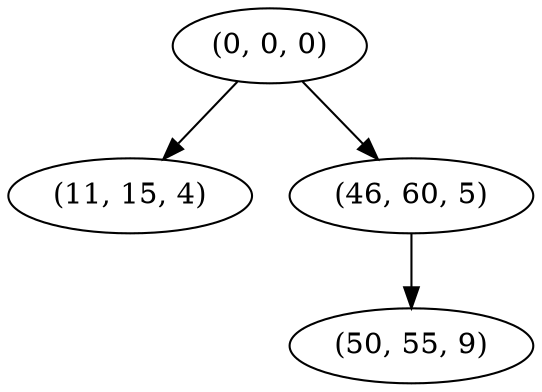 digraph tree {
    "(0, 0, 0)";
    "(11, 15, 4)";
    "(46, 60, 5)";
    "(50, 55, 9)";
    "(0, 0, 0)" -> "(11, 15, 4)";
    "(0, 0, 0)" -> "(46, 60, 5)";
    "(46, 60, 5)" -> "(50, 55, 9)";
}
